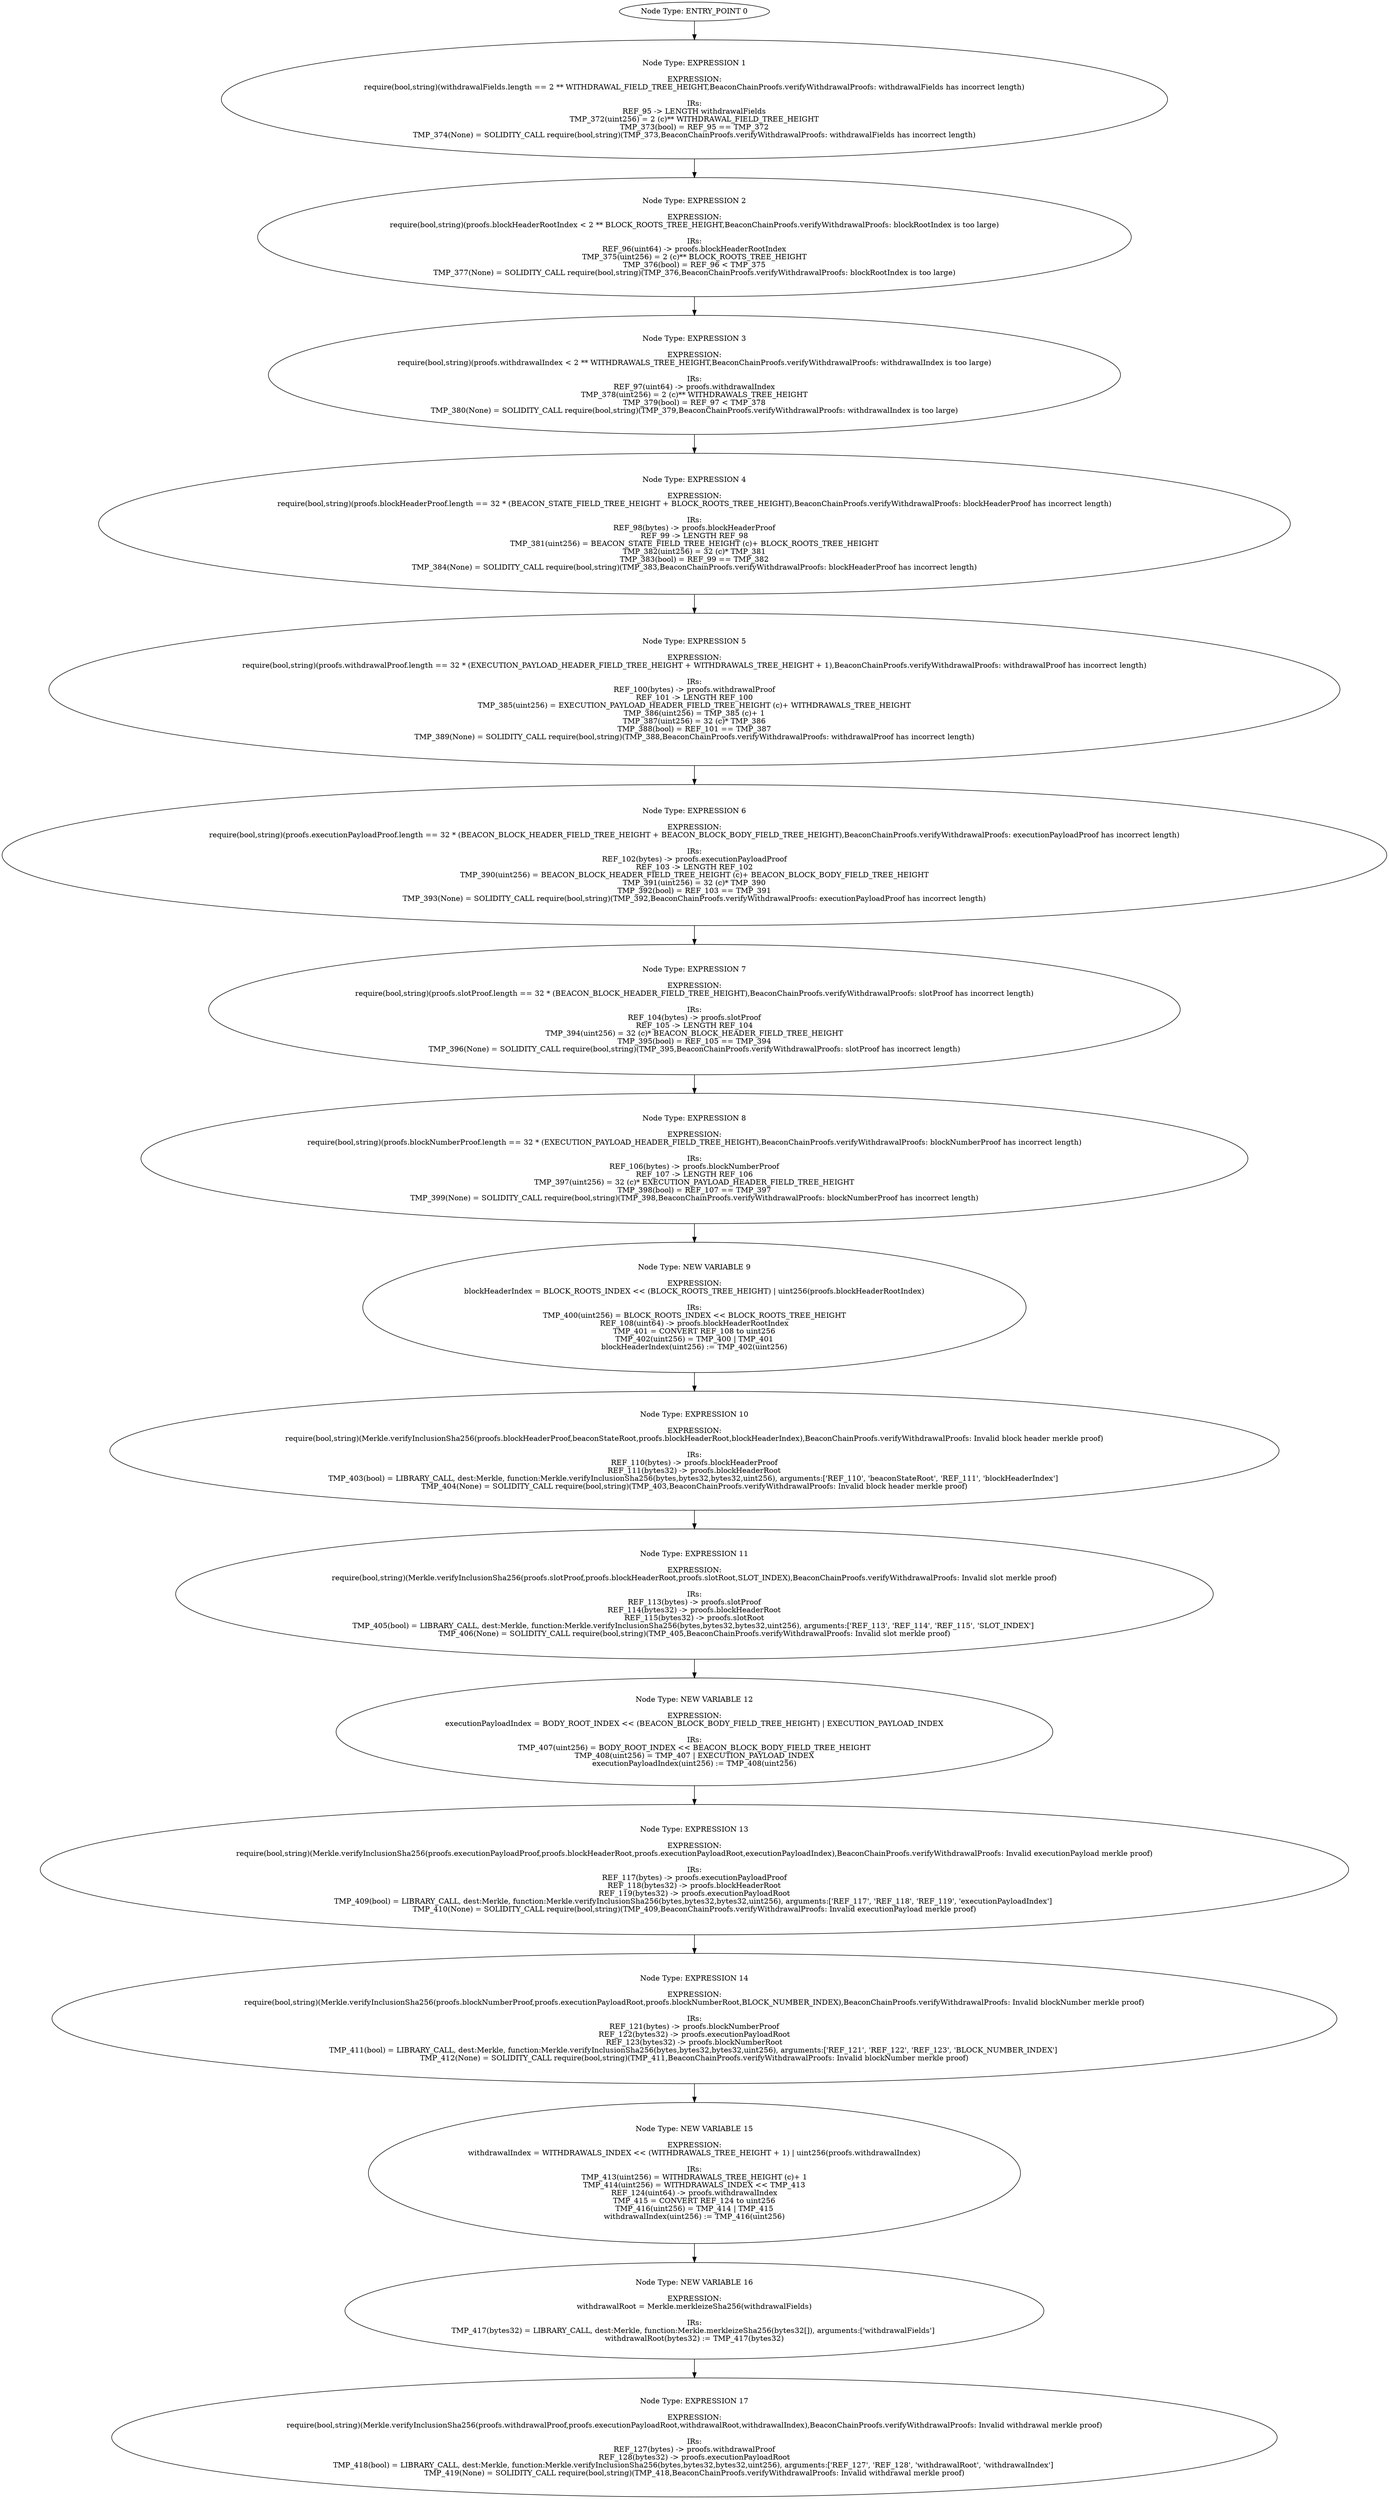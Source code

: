 digraph{
0[label="Node Type: ENTRY_POINT 0
"];
0->1;
1[label="Node Type: EXPRESSION 1

EXPRESSION:
require(bool,string)(withdrawalFields.length == 2 ** WITHDRAWAL_FIELD_TREE_HEIGHT,BeaconChainProofs.verifyWithdrawalProofs: withdrawalFields has incorrect length)

IRs:
REF_95 -> LENGTH withdrawalFields
TMP_372(uint256) = 2 (c)** WITHDRAWAL_FIELD_TREE_HEIGHT
TMP_373(bool) = REF_95 == TMP_372
TMP_374(None) = SOLIDITY_CALL require(bool,string)(TMP_373,BeaconChainProofs.verifyWithdrawalProofs: withdrawalFields has incorrect length)"];
1->2;
2[label="Node Type: EXPRESSION 2

EXPRESSION:
require(bool,string)(proofs.blockHeaderRootIndex < 2 ** BLOCK_ROOTS_TREE_HEIGHT,BeaconChainProofs.verifyWithdrawalProofs: blockRootIndex is too large)

IRs:
REF_96(uint64) -> proofs.blockHeaderRootIndex
TMP_375(uint256) = 2 (c)** BLOCK_ROOTS_TREE_HEIGHT
TMP_376(bool) = REF_96 < TMP_375
TMP_377(None) = SOLIDITY_CALL require(bool,string)(TMP_376,BeaconChainProofs.verifyWithdrawalProofs: blockRootIndex is too large)"];
2->3;
3[label="Node Type: EXPRESSION 3

EXPRESSION:
require(bool,string)(proofs.withdrawalIndex < 2 ** WITHDRAWALS_TREE_HEIGHT,BeaconChainProofs.verifyWithdrawalProofs: withdrawalIndex is too large)

IRs:
REF_97(uint64) -> proofs.withdrawalIndex
TMP_378(uint256) = 2 (c)** WITHDRAWALS_TREE_HEIGHT
TMP_379(bool) = REF_97 < TMP_378
TMP_380(None) = SOLIDITY_CALL require(bool,string)(TMP_379,BeaconChainProofs.verifyWithdrawalProofs: withdrawalIndex is too large)"];
3->4;
4[label="Node Type: EXPRESSION 4

EXPRESSION:
require(bool,string)(proofs.blockHeaderProof.length == 32 * (BEACON_STATE_FIELD_TREE_HEIGHT + BLOCK_ROOTS_TREE_HEIGHT),BeaconChainProofs.verifyWithdrawalProofs: blockHeaderProof has incorrect length)

IRs:
REF_98(bytes) -> proofs.blockHeaderProof
REF_99 -> LENGTH REF_98
TMP_381(uint256) = BEACON_STATE_FIELD_TREE_HEIGHT (c)+ BLOCK_ROOTS_TREE_HEIGHT
TMP_382(uint256) = 32 (c)* TMP_381
TMP_383(bool) = REF_99 == TMP_382
TMP_384(None) = SOLIDITY_CALL require(bool,string)(TMP_383,BeaconChainProofs.verifyWithdrawalProofs: blockHeaderProof has incorrect length)"];
4->5;
5[label="Node Type: EXPRESSION 5

EXPRESSION:
require(bool,string)(proofs.withdrawalProof.length == 32 * (EXECUTION_PAYLOAD_HEADER_FIELD_TREE_HEIGHT + WITHDRAWALS_TREE_HEIGHT + 1),BeaconChainProofs.verifyWithdrawalProofs: withdrawalProof has incorrect length)

IRs:
REF_100(bytes) -> proofs.withdrawalProof
REF_101 -> LENGTH REF_100
TMP_385(uint256) = EXECUTION_PAYLOAD_HEADER_FIELD_TREE_HEIGHT (c)+ WITHDRAWALS_TREE_HEIGHT
TMP_386(uint256) = TMP_385 (c)+ 1
TMP_387(uint256) = 32 (c)* TMP_386
TMP_388(bool) = REF_101 == TMP_387
TMP_389(None) = SOLIDITY_CALL require(bool,string)(TMP_388,BeaconChainProofs.verifyWithdrawalProofs: withdrawalProof has incorrect length)"];
5->6;
6[label="Node Type: EXPRESSION 6

EXPRESSION:
require(bool,string)(proofs.executionPayloadProof.length == 32 * (BEACON_BLOCK_HEADER_FIELD_TREE_HEIGHT + BEACON_BLOCK_BODY_FIELD_TREE_HEIGHT),BeaconChainProofs.verifyWithdrawalProofs: executionPayloadProof has incorrect length)

IRs:
REF_102(bytes) -> proofs.executionPayloadProof
REF_103 -> LENGTH REF_102
TMP_390(uint256) = BEACON_BLOCK_HEADER_FIELD_TREE_HEIGHT (c)+ BEACON_BLOCK_BODY_FIELD_TREE_HEIGHT
TMP_391(uint256) = 32 (c)* TMP_390
TMP_392(bool) = REF_103 == TMP_391
TMP_393(None) = SOLIDITY_CALL require(bool,string)(TMP_392,BeaconChainProofs.verifyWithdrawalProofs: executionPayloadProof has incorrect length)"];
6->7;
7[label="Node Type: EXPRESSION 7

EXPRESSION:
require(bool,string)(proofs.slotProof.length == 32 * (BEACON_BLOCK_HEADER_FIELD_TREE_HEIGHT),BeaconChainProofs.verifyWithdrawalProofs: slotProof has incorrect length)

IRs:
REF_104(bytes) -> proofs.slotProof
REF_105 -> LENGTH REF_104
TMP_394(uint256) = 32 (c)* BEACON_BLOCK_HEADER_FIELD_TREE_HEIGHT
TMP_395(bool) = REF_105 == TMP_394
TMP_396(None) = SOLIDITY_CALL require(bool,string)(TMP_395,BeaconChainProofs.verifyWithdrawalProofs: slotProof has incorrect length)"];
7->8;
8[label="Node Type: EXPRESSION 8

EXPRESSION:
require(bool,string)(proofs.blockNumberProof.length == 32 * (EXECUTION_PAYLOAD_HEADER_FIELD_TREE_HEIGHT),BeaconChainProofs.verifyWithdrawalProofs: blockNumberProof has incorrect length)

IRs:
REF_106(bytes) -> proofs.blockNumberProof
REF_107 -> LENGTH REF_106
TMP_397(uint256) = 32 (c)* EXECUTION_PAYLOAD_HEADER_FIELD_TREE_HEIGHT
TMP_398(bool) = REF_107 == TMP_397
TMP_399(None) = SOLIDITY_CALL require(bool,string)(TMP_398,BeaconChainProofs.verifyWithdrawalProofs: blockNumberProof has incorrect length)"];
8->9;
9[label="Node Type: NEW VARIABLE 9

EXPRESSION:
blockHeaderIndex = BLOCK_ROOTS_INDEX << (BLOCK_ROOTS_TREE_HEIGHT) | uint256(proofs.blockHeaderRootIndex)

IRs:
TMP_400(uint256) = BLOCK_ROOTS_INDEX << BLOCK_ROOTS_TREE_HEIGHT
REF_108(uint64) -> proofs.blockHeaderRootIndex
TMP_401 = CONVERT REF_108 to uint256
TMP_402(uint256) = TMP_400 | TMP_401
blockHeaderIndex(uint256) := TMP_402(uint256)"];
9->10;
10[label="Node Type: EXPRESSION 10

EXPRESSION:
require(bool,string)(Merkle.verifyInclusionSha256(proofs.blockHeaderProof,beaconStateRoot,proofs.blockHeaderRoot,blockHeaderIndex),BeaconChainProofs.verifyWithdrawalProofs: Invalid block header merkle proof)

IRs:
REF_110(bytes) -> proofs.blockHeaderProof
REF_111(bytes32) -> proofs.blockHeaderRoot
TMP_403(bool) = LIBRARY_CALL, dest:Merkle, function:Merkle.verifyInclusionSha256(bytes,bytes32,bytes32,uint256), arguments:['REF_110', 'beaconStateRoot', 'REF_111', 'blockHeaderIndex'] 
TMP_404(None) = SOLIDITY_CALL require(bool,string)(TMP_403,BeaconChainProofs.verifyWithdrawalProofs: Invalid block header merkle proof)"];
10->11;
11[label="Node Type: EXPRESSION 11

EXPRESSION:
require(bool,string)(Merkle.verifyInclusionSha256(proofs.slotProof,proofs.blockHeaderRoot,proofs.slotRoot,SLOT_INDEX),BeaconChainProofs.verifyWithdrawalProofs: Invalid slot merkle proof)

IRs:
REF_113(bytes) -> proofs.slotProof
REF_114(bytes32) -> proofs.blockHeaderRoot
REF_115(bytes32) -> proofs.slotRoot
TMP_405(bool) = LIBRARY_CALL, dest:Merkle, function:Merkle.verifyInclusionSha256(bytes,bytes32,bytes32,uint256), arguments:['REF_113', 'REF_114', 'REF_115', 'SLOT_INDEX'] 
TMP_406(None) = SOLIDITY_CALL require(bool,string)(TMP_405,BeaconChainProofs.verifyWithdrawalProofs: Invalid slot merkle proof)"];
11->12;
12[label="Node Type: NEW VARIABLE 12

EXPRESSION:
executionPayloadIndex = BODY_ROOT_INDEX << (BEACON_BLOCK_BODY_FIELD_TREE_HEIGHT) | EXECUTION_PAYLOAD_INDEX

IRs:
TMP_407(uint256) = BODY_ROOT_INDEX << BEACON_BLOCK_BODY_FIELD_TREE_HEIGHT
TMP_408(uint256) = TMP_407 | EXECUTION_PAYLOAD_INDEX
executionPayloadIndex(uint256) := TMP_408(uint256)"];
12->13;
13[label="Node Type: EXPRESSION 13

EXPRESSION:
require(bool,string)(Merkle.verifyInclusionSha256(proofs.executionPayloadProof,proofs.blockHeaderRoot,proofs.executionPayloadRoot,executionPayloadIndex),BeaconChainProofs.verifyWithdrawalProofs: Invalid executionPayload merkle proof)

IRs:
REF_117(bytes) -> proofs.executionPayloadProof
REF_118(bytes32) -> proofs.blockHeaderRoot
REF_119(bytes32) -> proofs.executionPayloadRoot
TMP_409(bool) = LIBRARY_CALL, dest:Merkle, function:Merkle.verifyInclusionSha256(bytes,bytes32,bytes32,uint256), arguments:['REF_117', 'REF_118', 'REF_119', 'executionPayloadIndex'] 
TMP_410(None) = SOLIDITY_CALL require(bool,string)(TMP_409,BeaconChainProofs.verifyWithdrawalProofs: Invalid executionPayload merkle proof)"];
13->14;
14[label="Node Type: EXPRESSION 14

EXPRESSION:
require(bool,string)(Merkle.verifyInclusionSha256(proofs.blockNumberProof,proofs.executionPayloadRoot,proofs.blockNumberRoot,BLOCK_NUMBER_INDEX),BeaconChainProofs.verifyWithdrawalProofs: Invalid blockNumber merkle proof)

IRs:
REF_121(bytes) -> proofs.blockNumberProof
REF_122(bytes32) -> proofs.executionPayloadRoot
REF_123(bytes32) -> proofs.blockNumberRoot
TMP_411(bool) = LIBRARY_CALL, dest:Merkle, function:Merkle.verifyInclusionSha256(bytes,bytes32,bytes32,uint256), arguments:['REF_121', 'REF_122', 'REF_123', 'BLOCK_NUMBER_INDEX'] 
TMP_412(None) = SOLIDITY_CALL require(bool,string)(TMP_411,BeaconChainProofs.verifyWithdrawalProofs: Invalid blockNumber merkle proof)"];
14->15;
15[label="Node Type: NEW VARIABLE 15

EXPRESSION:
withdrawalIndex = WITHDRAWALS_INDEX << (WITHDRAWALS_TREE_HEIGHT + 1) | uint256(proofs.withdrawalIndex)

IRs:
TMP_413(uint256) = WITHDRAWALS_TREE_HEIGHT (c)+ 1
TMP_414(uint256) = WITHDRAWALS_INDEX << TMP_413
REF_124(uint64) -> proofs.withdrawalIndex
TMP_415 = CONVERT REF_124 to uint256
TMP_416(uint256) = TMP_414 | TMP_415
withdrawalIndex(uint256) := TMP_416(uint256)"];
15->16;
16[label="Node Type: NEW VARIABLE 16

EXPRESSION:
withdrawalRoot = Merkle.merkleizeSha256(withdrawalFields)

IRs:
TMP_417(bytes32) = LIBRARY_CALL, dest:Merkle, function:Merkle.merkleizeSha256(bytes32[]), arguments:['withdrawalFields'] 
withdrawalRoot(bytes32) := TMP_417(bytes32)"];
16->17;
17[label="Node Type: EXPRESSION 17

EXPRESSION:
require(bool,string)(Merkle.verifyInclusionSha256(proofs.withdrawalProof,proofs.executionPayloadRoot,withdrawalRoot,withdrawalIndex),BeaconChainProofs.verifyWithdrawalProofs: Invalid withdrawal merkle proof)

IRs:
REF_127(bytes) -> proofs.withdrawalProof
REF_128(bytes32) -> proofs.executionPayloadRoot
TMP_418(bool) = LIBRARY_CALL, dest:Merkle, function:Merkle.verifyInclusionSha256(bytes,bytes32,bytes32,uint256), arguments:['REF_127', 'REF_128', 'withdrawalRoot', 'withdrawalIndex'] 
TMP_419(None) = SOLIDITY_CALL require(bool,string)(TMP_418,BeaconChainProofs.verifyWithdrawalProofs: Invalid withdrawal merkle proof)"];
}
